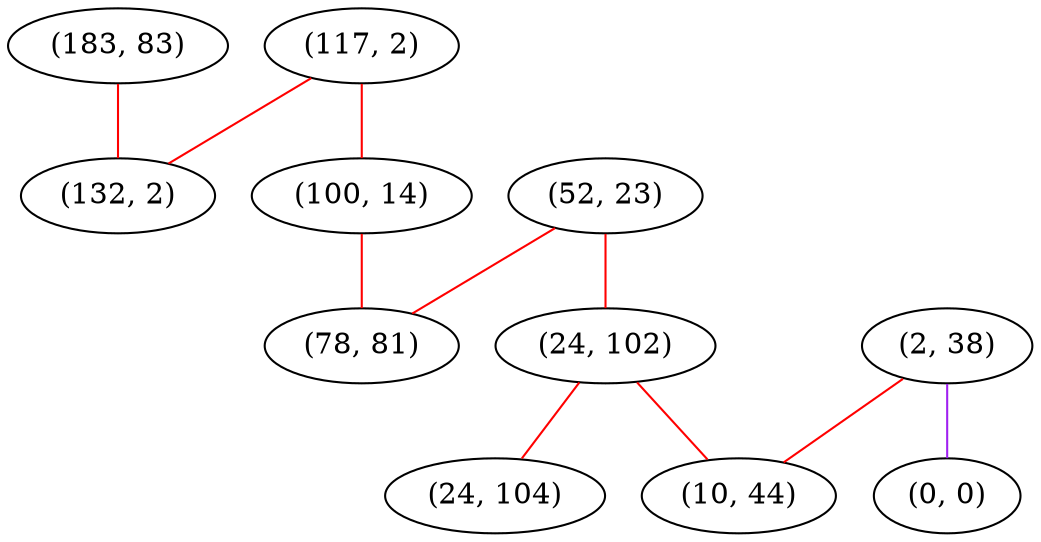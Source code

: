 graph "" {
"(183, 83)";
"(52, 23)";
"(2, 38)";
"(24, 102)";
"(117, 2)";
"(10, 44)";
"(0, 0)";
"(100, 14)";
"(24, 104)";
"(132, 2)";
"(78, 81)";
"(183, 83)" -- "(132, 2)"  [color=red, key=0, weight=1];
"(52, 23)" -- "(24, 102)"  [color=red, key=0, weight=1];
"(52, 23)" -- "(78, 81)"  [color=red, key=0, weight=1];
"(2, 38)" -- "(0, 0)"  [color=purple, key=0, weight=4];
"(2, 38)" -- "(10, 44)"  [color=red, key=0, weight=1];
"(24, 102)" -- "(24, 104)"  [color=red, key=0, weight=1];
"(24, 102)" -- "(10, 44)"  [color=red, key=0, weight=1];
"(117, 2)" -- "(132, 2)"  [color=red, key=0, weight=1];
"(117, 2)" -- "(100, 14)"  [color=red, key=0, weight=1];
"(100, 14)" -- "(78, 81)"  [color=red, key=0, weight=1];
}
